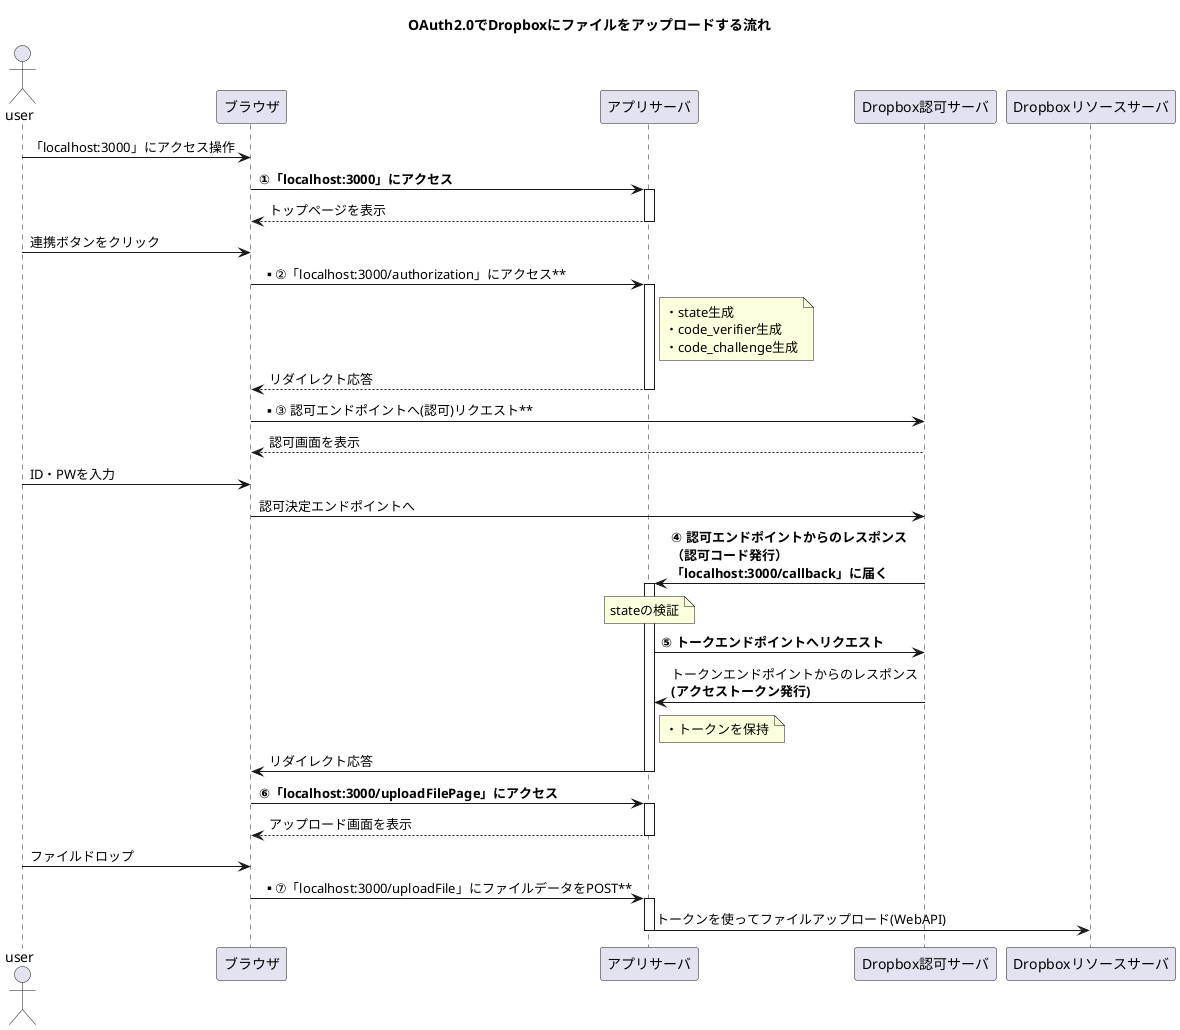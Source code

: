 @startuml

title OAuth2.0でDropboxにファイルをアップロードする流れ

actor user as user
participant ブラウザ as browser
participant アプリサーバ as app
participant Dropbox認可サーバ as authorizationServer
participant Dropboxリソースサーバ as resourceServer

' ブラウザを介してアプリサーバにアクセスする
user -> browser:「localhost:3000」にアクセス操作

    ' 「localhost:3000」でやっていること
    browser -> app ++ : **①「localhost:3000」にアクセス**
    return トップページを表示

' ユーザが連携ボタンをクリック
user -> browser: 連携ボタンをクリック

    ' 「localhost:3000/authorization」でやっていること
    browser -> app ++ :** ②「localhost:3000/authorization」にアクセス**

    note right app
    ・state生成
    ・code_verifier生成
    ・code_challenge生成
    end note

    return リダイレクト応答

browser -> authorizationServer:** ③ 認可エンドポイントへ(認可)リクエスト**
return 認可画面を表示

' ユーザが認可画面でID・PWを入力
user -> browser: ID・PWを入力
browser -> authorizationServer: 認可決定エンドポイントへ

    ' 「localhost:3000/callback」でやっていること
    authorizationServer -> app ++ : **④ 認可エンドポイントからのレスポンス**\n**（認可コード発行）**\n**「localhost:3000/callback」に届く**

    note over app
    stateの検証
    end note

    app -> authorizationServer:**⑤ トークエンドポイントへリクエスト**
    authorizationServer -> app: トークンエンドポイントからのレスポンス\n**(アクセストークン発行)**

    note right app
    ・トークンを保持
    end note

    app -> browser -- : リダイレクト応答

    ' 「localhost:3000/uploadFilePage」でやっていること
    browser -> app ++ : **⑥「localhost:3000/uploadFilePage」にアクセス**
    return アップロード画面を表示

' ユーザがファイルをアップロード(D＆D)
user -> browser: ファイルドロップ

    ' 「localhost:3000/uploadFile」でやっていること
    browser -> app ++ :** ⑦「localhost:3000/uploadFile」にファイルデータをPOST**
    app -> resourceServer -- : トークンを使ってファイルアップロード(WebAPI)

@enduml